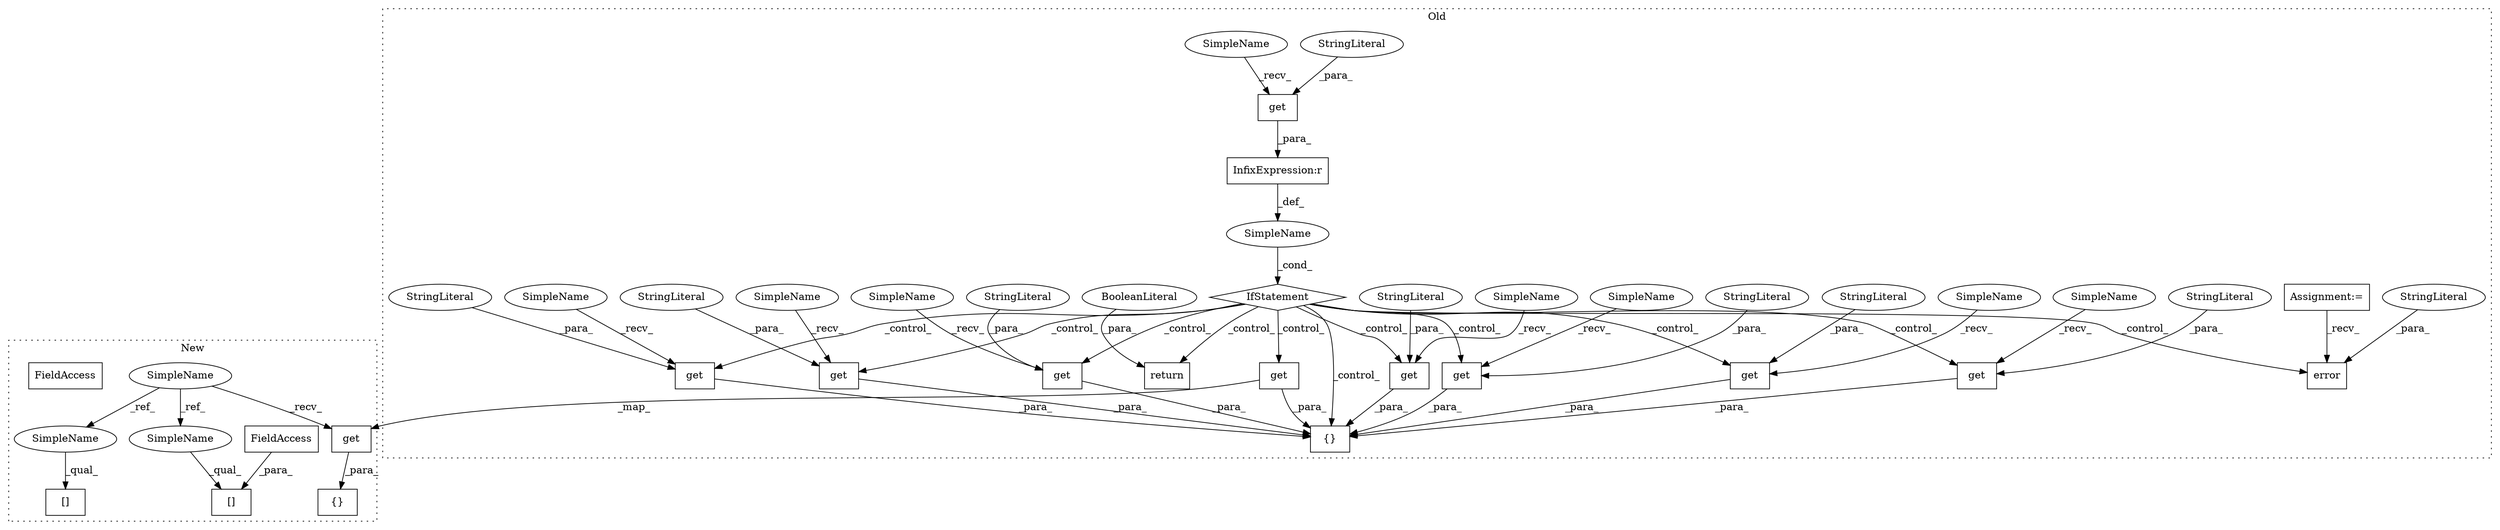 digraph G {
subgraph cluster0 {
1 [label="error" a="32" s="766,814" l="6,1" shape="box"];
3 [label="StringLiteral" a="45" s="772" l="42" shape="ellipse"];
4 [label="IfStatement" a="25" s="709,748" l="4,2" shape="diamond"];
5 [label="SimpleName" a="42" s="" l="" shape="ellipse"];
6 [label="return" a="41" s="823" l="7" shape="box"];
7 [label="BooleanLiteral" a="9" s="830" l="5" shape="ellipse"];
8 [label="InfixExpression:r" a="27" s="740" l="4" shape="box"];
9 [label="{}" a="4" s="877,1301" l="1,1" shape="box"];
10 [label="Assignment:=" a="7" s="680" l="7" shape="box"];
11 [label="get" a="32" s="1011,1020" l="4,1" shape="box"];
12 [label="StringLiteral" a="45" s="1015" l="5" shape="ellipse"];
13 [label="get" a="32" s="1276,1299" l="4,1" shape="box"];
16 [label="get" a="32" s="1054,1066" l="4,1" shape="box"];
17 [label="StringLiteral" a="45" s="1058" l="8" shape="ellipse"];
18 [label="get" a="32" s="1226,1242" l="4,1" shape="box"];
19 [label="StringLiteral" a="45" s="1230" l="12" shape="ellipse"];
20 [label="get" a="32" s="720,739" l="4,1" shape="box"];
22 [label="StringLiteral" a="45" s="724" l="15" shape="ellipse"];
25 [label="get" a="32" s="975,994" l="4,1" shape="box"];
26 [label="StringLiteral" a="45" s="979" l="15" shape="ellipse"];
27 [label="get" a="32" s="909,919" l="4,1" shape="box"];
28 [label="StringLiteral" a="45" s="913" l="6" shape="ellipse"];
29 [label="get" a="32" s="1104,1120" l="4,1" shape="box"];
30 [label="StringLiteral" a="45" s="1108" l="12" shape="ellipse"];
31 [label="get" a="32" s="1164,1181" l="4,1" shape="box"];
32 [label="StringLiteral" a="45" s="1168" l="13" shape="ellipse"];
36 [label="SimpleName" a="42" s="1004" l="6" shape="ellipse"];
37 [label="SimpleName" a="42" s="1047" l="6" shape="ellipse"];
38 [label="SimpleName" a="42" s="968" l="6" shape="ellipse"];
39 [label="SimpleName" a="42" s="902" l="6" shape="ellipse"];
40 [label="SimpleName" a="42" s="1097" l="6" shape="ellipse"];
41 [label="SimpleName" a="42" s="1157" l="6" shape="ellipse"];
42 [label="SimpleName" a="42" s="1219" l="6" shape="ellipse"];
43 [label="SimpleName" a="42" s="713" l="6" shape="ellipse"];
label = "Old";
style="dotted";
}
subgraph cluster1 {
2 [label="{}" a="4" s="1888,2151" l="1,1" shape="box"];
14 [label="get" a="32" s="2126,2149" l="4,1" shape="box"];
15 [label="SimpleName" a="42" s="1846" l="6" shape="ellipse"];
21 [label="[]" a="2" s="1979,2024" l="7,1" shape="box"];
23 [label="FieldAccess" a="22" s="1986" l="38" shape="box"];
24 [label="[]" a="2" s="1905,1921" l="7,1" shape="box"];
33 [label="FieldAccess" a="22" s="1986" l="38" shape="box"];
34 [label="SimpleName" a="42" s="1905" l="6" shape="ellipse"];
35 [label="SimpleName" a="42" s="1979" l="6" shape="ellipse"];
label = "New";
style="dotted";
}
3 -> 1 [label="_para_"];
4 -> 6 [label="_control_"];
4 -> 27 [label="_control_"];
4 -> 1 [label="_control_"];
4 -> 11 [label="_control_"];
4 -> 13 [label="_control_"];
4 -> 18 [label="_control_"];
4 -> 29 [label="_control_"];
4 -> 9 [label="_control_"];
4 -> 25 [label="_control_"];
4 -> 16 [label="_control_"];
4 -> 31 [label="_control_"];
5 -> 4 [label="_cond_"];
7 -> 6 [label="_para_"];
8 -> 5 [label="_def_"];
10 -> 1 [label="_recv_"];
11 -> 9 [label="_para_"];
12 -> 11 [label="_para_"];
13 -> 14 [label="_map_"];
13 -> 9 [label="_para_"];
14 -> 2 [label="_para_"];
15 -> 14 [label="_recv_"];
15 -> 35 [label="_ref_"];
15 -> 34 [label="_ref_"];
16 -> 9 [label="_para_"];
17 -> 16 [label="_para_"];
18 -> 9 [label="_para_"];
19 -> 18 [label="_para_"];
20 -> 8 [label="_para_"];
22 -> 20 [label="_para_"];
25 -> 9 [label="_para_"];
26 -> 25 [label="_para_"];
27 -> 9 [label="_para_"];
28 -> 27 [label="_para_"];
29 -> 9 [label="_para_"];
30 -> 29 [label="_para_"];
31 -> 9 [label="_para_"];
32 -> 31 [label="_para_"];
33 -> 21 [label="_para_"];
34 -> 24 [label="_qual_"];
35 -> 21 [label="_qual_"];
36 -> 11 [label="_recv_"];
37 -> 16 [label="_recv_"];
38 -> 25 [label="_recv_"];
39 -> 27 [label="_recv_"];
40 -> 29 [label="_recv_"];
41 -> 31 [label="_recv_"];
42 -> 18 [label="_recv_"];
43 -> 20 [label="_recv_"];
}